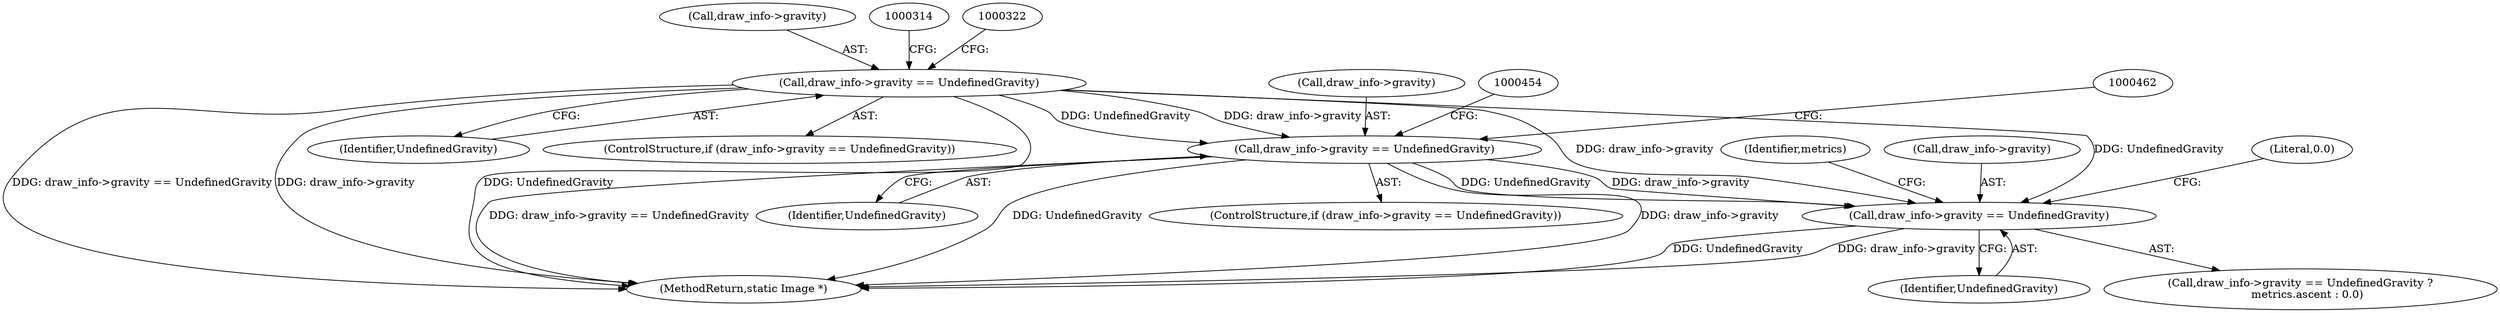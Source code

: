 digraph "0_ImageMagick_0474237508f39c4f783208123431815f1ededb76@pointer" {
"1000308" [label="(Call,draw_info->gravity == UndefinedGravity)"];
"1000448" [label="(Call,draw_info->gravity == UndefinedGravity)"];
"1000784" [label="(Call,draw_info->gravity == UndefinedGravity)"];
"1000312" [label="(Identifier,UndefinedGravity)"];
"1000790" [label="(Identifier,metrics)"];
"1000308" [label="(Call,draw_info->gravity == UndefinedGravity)"];
"1000309" [label="(Call,draw_info->gravity)"];
"1000783" [label="(Call,draw_info->gravity == UndefinedGravity ?\n    metrics.ascent : 0.0)"];
"1000447" [label="(ControlStructure,if (draw_info->gravity == UndefinedGravity))"];
"1000784" [label="(Call,draw_info->gravity == UndefinedGravity)"];
"1000448" [label="(Call,draw_info->gravity == UndefinedGravity)"];
"1000785" [label="(Call,draw_info->gravity)"];
"1000452" [label="(Identifier,UndefinedGravity)"];
"1000449" [label="(Call,draw_info->gravity)"];
"1000792" [label="(Literal,0.0)"];
"1000847" [label="(MethodReturn,static Image *)"];
"1000307" [label="(ControlStructure,if (draw_info->gravity == UndefinedGravity))"];
"1000788" [label="(Identifier,UndefinedGravity)"];
"1000308" -> "1000307"  [label="AST: "];
"1000308" -> "1000312"  [label="CFG: "];
"1000309" -> "1000308"  [label="AST: "];
"1000312" -> "1000308"  [label="AST: "];
"1000314" -> "1000308"  [label="CFG: "];
"1000322" -> "1000308"  [label="CFG: "];
"1000308" -> "1000847"  [label="DDG: draw_info->gravity"];
"1000308" -> "1000847"  [label="DDG: UndefinedGravity"];
"1000308" -> "1000847"  [label="DDG: draw_info->gravity == UndefinedGravity"];
"1000308" -> "1000448"  [label="DDG: draw_info->gravity"];
"1000308" -> "1000448"  [label="DDG: UndefinedGravity"];
"1000308" -> "1000784"  [label="DDG: draw_info->gravity"];
"1000308" -> "1000784"  [label="DDG: UndefinedGravity"];
"1000448" -> "1000447"  [label="AST: "];
"1000448" -> "1000452"  [label="CFG: "];
"1000449" -> "1000448"  [label="AST: "];
"1000452" -> "1000448"  [label="AST: "];
"1000454" -> "1000448"  [label="CFG: "];
"1000462" -> "1000448"  [label="CFG: "];
"1000448" -> "1000847"  [label="DDG: UndefinedGravity"];
"1000448" -> "1000847"  [label="DDG: draw_info->gravity"];
"1000448" -> "1000847"  [label="DDG: draw_info->gravity == UndefinedGravity"];
"1000448" -> "1000784"  [label="DDG: draw_info->gravity"];
"1000448" -> "1000784"  [label="DDG: UndefinedGravity"];
"1000784" -> "1000783"  [label="AST: "];
"1000784" -> "1000788"  [label="CFG: "];
"1000785" -> "1000784"  [label="AST: "];
"1000788" -> "1000784"  [label="AST: "];
"1000790" -> "1000784"  [label="CFG: "];
"1000792" -> "1000784"  [label="CFG: "];
"1000784" -> "1000847"  [label="DDG: draw_info->gravity"];
"1000784" -> "1000847"  [label="DDG: UndefinedGravity"];
}
